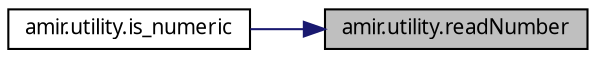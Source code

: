 digraph "amir.utility.readNumber"
{
 // LATEX_PDF_SIZE
  edge [fontname="FreeSans.ttf",fontsize="10",labelfontname="FreeSans.ttf",labelfontsize="10"];
  node [fontname="FreeSans.ttf",fontsize="10",shape=record];
  rankdir="RL";
  Node1 [label="amir.utility.readNumber",height=0.2,width=0.4,color="black", fillcolor="grey75", style="filled", fontcolor="black",tooltip=" "];
  Node1 -> Node2 [dir="back",color="midnightblue",fontsize="10",style="solid",fontname="FreeSans.ttf"];
  Node2 [label="amir.utility.is_numeric",height=0.2,width=0.4,color="black", fillcolor="white", style="filled",URL="$group___utility.html#gad35e17a9d9c97671c79638172806a31f",tooltip=" "];
}

